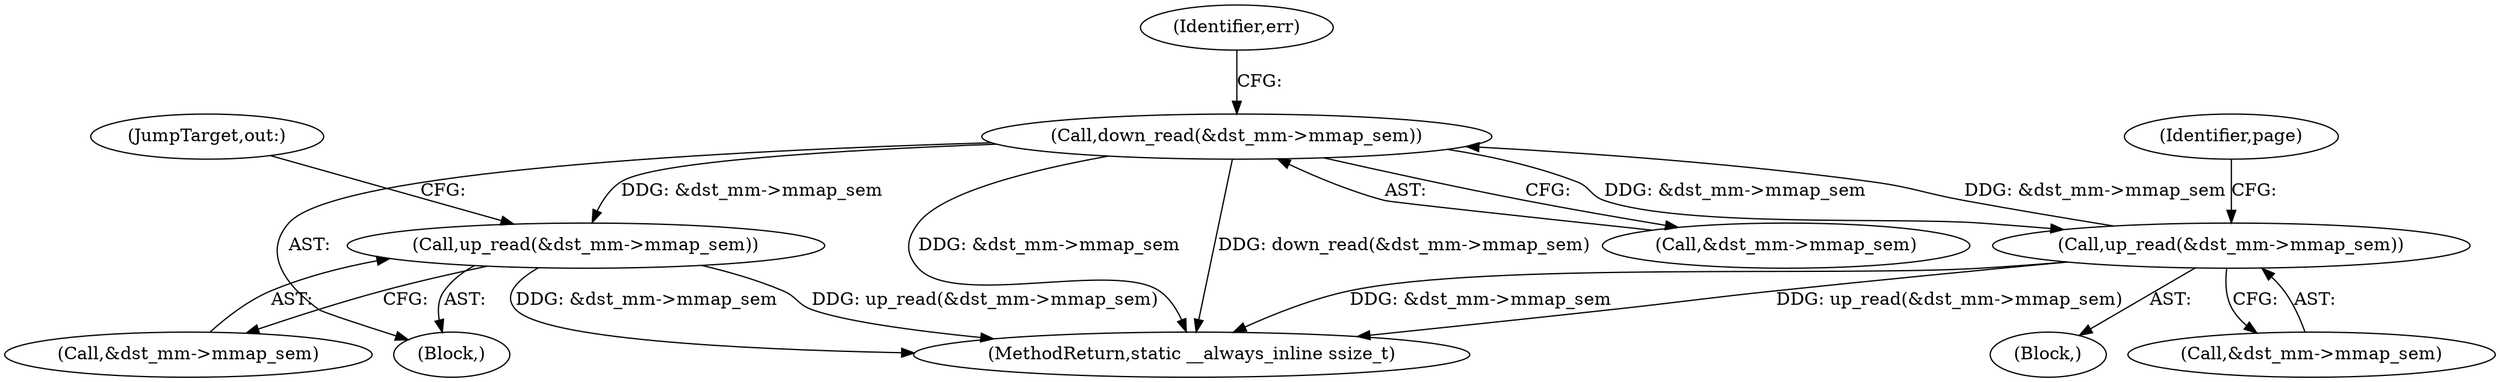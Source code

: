 digraph "0_linux_29ec90660d68bbdd69507c1c8b4e33aa299278b1_1@API" {
"1000418" [label="(Call,up_read(&dst_mm->mmap_sem))"];
"1000158" [label="(Call,down_read(&dst_mm->mmap_sem))"];
"1000359" [label="(Call,up_read(&dst_mm->mmap_sem))"];
"1000419" [label="(Call,&dst_mm->mmap_sem)"];
"1000447" [label="(MethodReturn,static __always_inline ssize_t)"];
"1000418" [label="(Call,up_read(&dst_mm->mmap_sem))"];
"1000423" [label="(JumpTarget,out:)"];
"1000357" [label="(Block,)"];
"1000159" [label="(Call,&dst_mm->mmap_sem)"];
"1000366" [label="(Identifier,page)"];
"1000164" [label="(Identifier,err)"];
"1000117" [label="(Block,)"];
"1000359" [label="(Call,up_read(&dst_mm->mmap_sem))"];
"1000158" [label="(Call,down_read(&dst_mm->mmap_sem))"];
"1000360" [label="(Call,&dst_mm->mmap_sem)"];
"1000418" -> "1000117"  [label="AST: "];
"1000418" -> "1000419"  [label="CFG: "];
"1000419" -> "1000418"  [label="AST: "];
"1000423" -> "1000418"  [label="CFG: "];
"1000418" -> "1000447"  [label="DDG: up_read(&dst_mm->mmap_sem)"];
"1000418" -> "1000447"  [label="DDG: &dst_mm->mmap_sem"];
"1000158" -> "1000418"  [label="DDG: &dst_mm->mmap_sem"];
"1000158" -> "1000117"  [label="AST: "];
"1000158" -> "1000159"  [label="CFG: "];
"1000159" -> "1000158"  [label="AST: "];
"1000164" -> "1000158"  [label="CFG: "];
"1000158" -> "1000447"  [label="DDG: &dst_mm->mmap_sem"];
"1000158" -> "1000447"  [label="DDG: down_read(&dst_mm->mmap_sem)"];
"1000359" -> "1000158"  [label="DDG: &dst_mm->mmap_sem"];
"1000158" -> "1000359"  [label="DDG: &dst_mm->mmap_sem"];
"1000359" -> "1000357"  [label="AST: "];
"1000359" -> "1000360"  [label="CFG: "];
"1000360" -> "1000359"  [label="AST: "];
"1000366" -> "1000359"  [label="CFG: "];
"1000359" -> "1000447"  [label="DDG: &dst_mm->mmap_sem"];
"1000359" -> "1000447"  [label="DDG: up_read(&dst_mm->mmap_sem)"];
}
